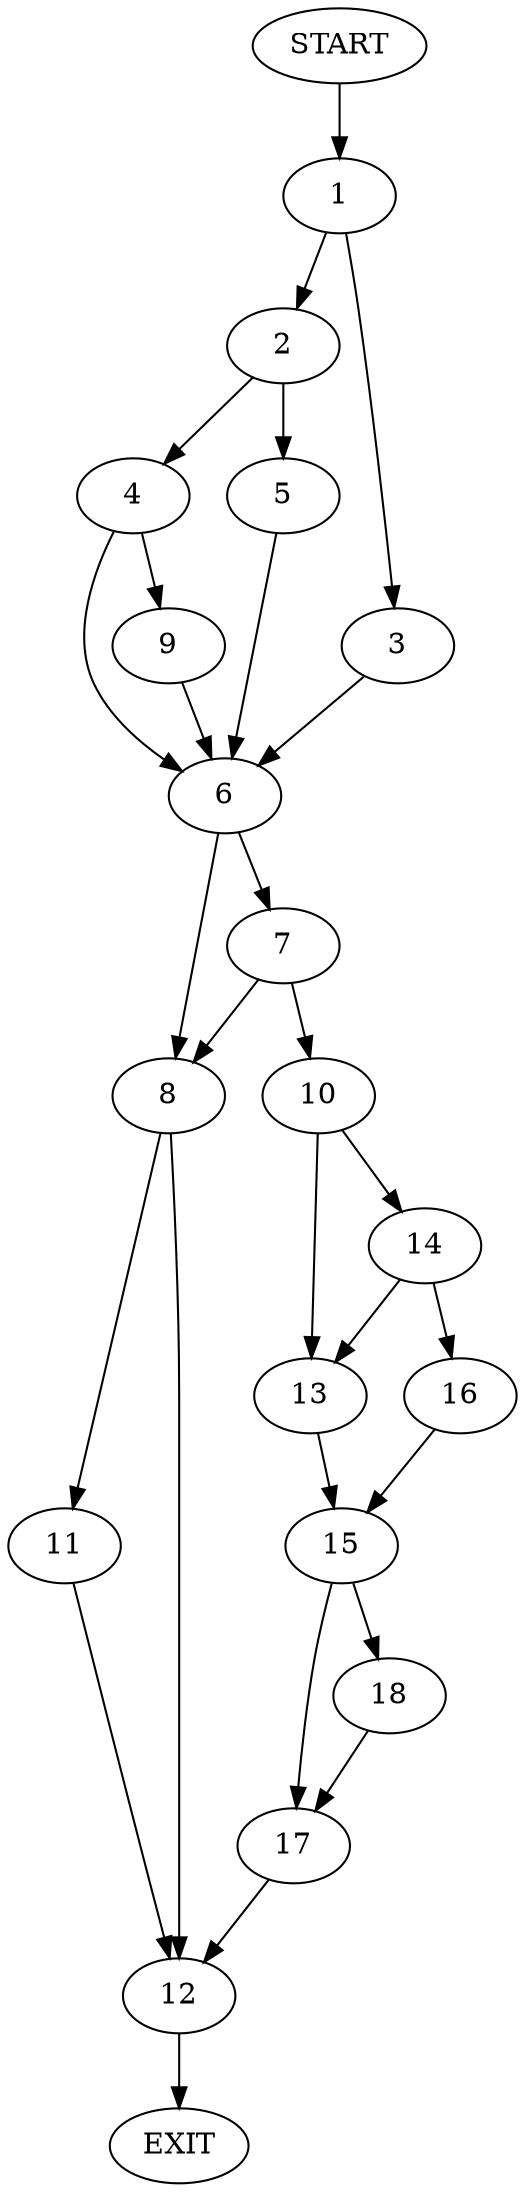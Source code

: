 digraph {
0 [label="START"]
19 [label="EXIT"]
0 -> 1
1 -> 2
1 -> 3
2 -> 4
2 -> 5
3 -> 6
6 -> 7
6 -> 8
5 -> 6
4 -> 9
4 -> 6
9 -> 6
7 -> 10
7 -> 8
8 -> 11
8 -> 12
10 -> 13
10 -> 14
13 -> 15
14 -> 16
14 -> 13
16 -> 15
15 -> 17
15 -> 18
18 -> 17
17 -> 12
12 -> 19
11 -> 12
}
